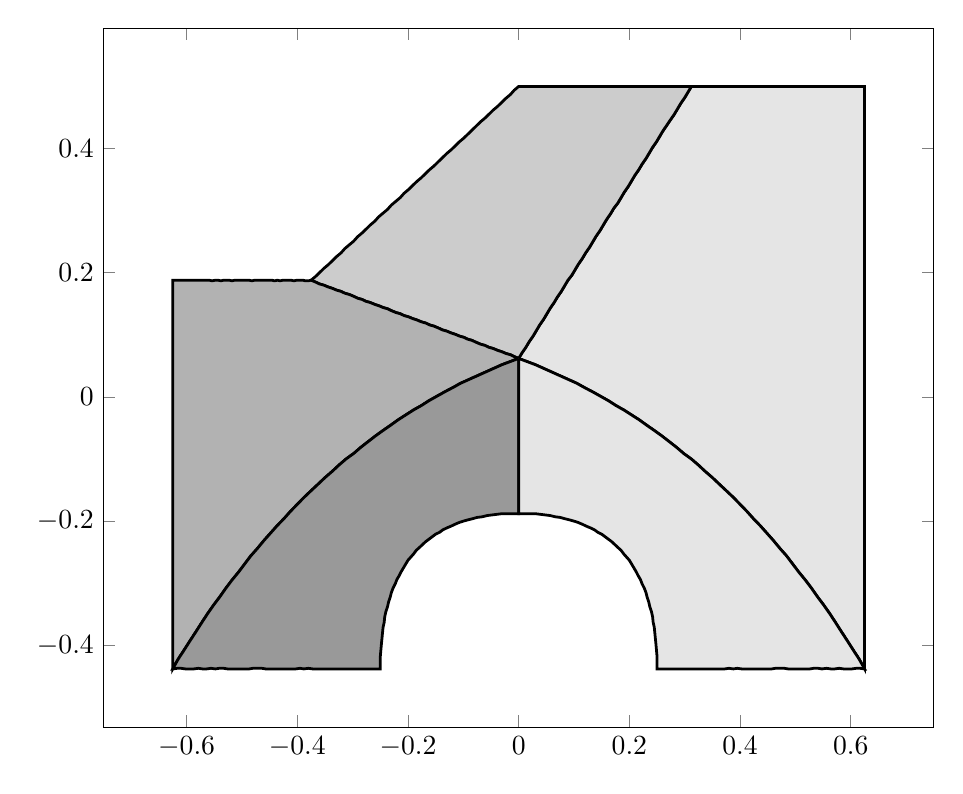 \begin{tikzpicture}%
\begin{axis}[width=1\textwidth]%
\addplot[fill=gray!20,line width=1pt] coordinates {%
(0.0,0.062)%
(0.015,0.057)%
(0.03,0.052)%
(0.045,0.046)%
(0.06,0.04)%
(0.075,0.034)%
(0.09,0.028)%
(0.105,0.022)%
(0.119,0.015)%
(0.134,0.008)%
(0.148,0.001)%
(0.162,-0.006)%
(0.176,-0.014)%
(0.19,-0.021)%
(0.204,-0.029)%
(0.218,-0.037)%
(0.232,-0.046)%
(0.245,-0.054)%
(0.259,-0.063)%
(0.272,-0.072)%
(0.285,-0.081)%
(0.298,-0.091)%
(0.312,-0.1)%
(0.325,-0.11)%
(0.337,-0.12)%
(0.35,-0.13)%
(0.363,-0.141)%
(0.375,-0.151)%
(0.388,-0.162)%
(0.4,-0.173)%
(0.412,-0.184)%
(0.424,-0.196)%
(0.436,-0.207)%
(0.448,-0.219)%
(0.46,-0.231)%
(0.472,-0.244)%
(0.484,-0.256)%
(0.495,-0.269)%
(0.506,-0.282)%
(0.518,-0.295)%
(0.529,-0.308)%
(0.54,-0.322)%
(0.551,-0.335)%
(0.562,-0.349)%
(0.573,-0.364)%
(0.583,-0.378)%
(0.594,-0.393)%
(0.604,-0.407)%
(0.615,-0.422)%
(0.625,-0.438)%
(0.625,-0.438)%
(0.625,-0.418)%
(0.625,-0.399)%
(0.625,-0.38)%
(0.625,-0.361)%
(0.625,-0.342)%
(0.625,-0.323)%
(0.625,-0.304)%
(0.625,-0.284)%
(0.625,-0.265)%
(0.625,-0.246)%
(0.625,-0.227)%
(0.625,-0.208)%
(0.625,-0.189)%
(0.625,-0.17)%
(0.625,-0.151)%
(0.625,-0.131)%
(0.625,-0.112)%
(0.625,-0.093)%
(0.625,-0.074)%
(0.625,-0.055)%
(0.625,-0.036)%
(0.625,-0.017)%
(0.625,0.003)%
(0.625,0.022)%
(0.625,0.041)%
(0.625,0.06)%
(0.625,0.079)%
(0.625,0.098)%
(0.625,0.117)%
(0.625,0.136)%
(0.625,0.156)%
(0.625,0.175)%
(0.625,0.194)%
(0.625,0.213)%
(0.625,0.232)%
(0.625,0.251)%
(0.625,0.27)%
(0.625,0.29)%
(0.625,0.309)%
(0.625,0.328)%
(0.625,0.347)%
(0.625,0.366)%
(0.625,0.385)%
(0.625,0.404)%
(0.625,0.423)%
(0.625,0.443)%
(0.625,0.462)%
(0.625,0.481)%
(0.625,0.5)%
(0.625,0.5)%
(0.619,0.5)%
(0.612,0.5)%
(0.606,0.5)%
(0.599,0.5)%
(0.593,0.5)%
(0.587,0.5)%
(0.58,0.5)%
(0.574,0.5)%
(0.568,0.5)%
(0.561,0.5)%
(0.555,0.5)%
(0.548,0.5)%
(0.542,0.5)%
(0.536,0.5)%
(0.529,0.5)%
(0.523,0.5)%
(0.517,0.5)%
(0.51,0.5)%
(0.504,0.5)%
(0.497,0.5)%
(0.491,0.5)%
(0.485,0.5)%
(0.478,0.5)%
(0.472,0.5)%
(0.466,0.5)%
(0.459,0.5)%
(0.453,0.5)%
(0.446,0.5)%
(0.44,0.5)%
(0.434,0.5)%
(0.427,0.5)%
(0.421,0.5)%
(0.415,0.5)%
(0.408,0.5)%
(0.402,0.5)%
(0.395,0.5)%
(0.389,0.5)%
(0.383,0.5)%
(0.376,0.5)%
(0.37,0.5)%
(0.364,0.5)%
(0.357,0.5)%
(0.351,0.5)%
(0.344,0.5)%
(0.338,0.5)%
(0.332,0.5)%
(0.325,0.5)%
(0.319,0.5)%
(0.312,0.5)%
(0.312,0.5)%
(0.306,0.491)%
(0.3,0.482)%
(0.293,0.473)%
(0.287,0.464)%
(0.281,0.455)%
(0.274,0.446)%
(0.268,0.438)%
(0.261,0.429)%
(0.255,0.42)%
(0.249,0.411)%
(0.242,0.402)%
(0.236,0.393)%
(0.23,0.384)%
(0.223,0.375)%
(0.217,0.366)%
(0.21,0.357)%
(0.204,0.348)%
(0.198,0.339)%
(0.191,0.33)%
(0.185,0.321)%
(0.179,0.312)%
(0.172,0.304)%
(0.166,0.295)%
(0.159,0.286)%
(0.153,0.277)%
(0.147,0.268)%
(0.14,0.259)%
(0.134,0.25)%
(0.128,0.241)%
(0.121,0.232)%
(0.115,0.223)%
(0.108,0.214)%
(0.102,0.205)%
(0.096,0.196)%
(0.089,0.188)%
(0.083,0.179)%
(0.077,0.17)%
(0.07,0.161)%
(0.064,0.152)%
(0.057,0.143)%
(0.051,0.134)%
(0.045,0.125)%
(0.038,0.116)%
(0.032,0.107)%
(0.026,0.098)%
(0.019,0.089)%
(0.013,0.08)%
(0.006,0.071)%
(0.0,0.062)%
};%
%
%
\addplot[fill=gray!40,line width=1pt] coordinates {%
(0.0,0.062)%
(0.006,0.071)%
(0.013,0.08)%
(0.019,0.089)%
(0.026,0.098)%
(0.032,0.107)%
(0.038,0.116)%
(0.045,0.125)%
(0.051,0.134)%
(0.057,0.143)%
(0.064,0.152)%
(0.07,0.161)%
(0.077,0.17)%
(0.083,0.179)%
(0.089,0.188)%
(0.096,0.196)%
(0.102,0.205)%
(0.108,0.214)%
(0.115,0.223)%
(0.121,0.232)%
(0.128,0.241)%
(0.134,0.25)%
(0.14,0.259)%
(0.147,0.268)%
(0.153,0.277)%
(0.159,0.286)%
(0.166,0.295)%
(0.172,0.304)%
(0.179,0.312)%
(0.185,0.321)%
(0.191,0.33)%
(0.198,0.339)%
(0.204,0.348)%
(0.21,0.357)%
(0.217,0.366)%
(0.223,0.375)%
(0.23,0.384)%
(0.236,0.393)%
(0.242,0.402)%
(0.249,0.411)%
(0.255,0.42)%
(0.261,0.429)%
(0.268,0.438)%
(0.274,0.446)%
(0.281,0.455)%
(0.287,0.464)%
(0.293,0.473)%
(0.3,0.482)%
(0.306,0.491)%
(0.312,0.5)%
(0.312,0.5)%
(0.306,0.5)%
(0.3,0.5)%
(0.293,0.5)%
(0.287,0.5)%
(0.281,0.5)%
(0.274,0.5)%
(0.268,0.5)%
(0.261,0.5)%
(0.255,0.5)%
(0.249,0.5)%
(0.242,0.5)%
(0.236,0.5)%
(0.23,0.5)%
(0.223,0.5)%
(0.217,0.5)%
(0.21,0.5)%
(0.204,0.5)%
(0.198,0.5)%
(0.191,0.5)%
(0.185,0.5)%
(0.179,0.5)%
(0.172,0.5)%
(0.166,0.5)%
(0.159,0.5)%
(0.153,0.5)%
(0.147,0.5)%
(0.14,0.5)%
(0.134,0.5)%
(0.128,0.5)%
(0.121,0.5)%
(0.115,0.5)%
(0.108,0.5)%
(0.102,0.5)%
(0.096,0.5)%
(0.089,0.5)%
(0.083,0.5)%
(0.077,0.5)%
(0.07,0.5)%
(0.064,0.5)%
(0.057,0.5)%
(0.051,0.5)%
(0.045,0.5)%
(0.038,0.5)%
(0.032,0.5)%
(0.026,0.5)%
(0.019,0.5)%
(0.013,0.5)%
(0.006,0.5)%
(0.0,0.5)%
(0.0,0.5)%
(-0.008,0.494)%
(-0.015,0.487)%
(-0.023,0.481)%
(-0.031,0.474)%
(-0.038,0.468)%
(-0.046,0.462)%
(-0.054,0.455)%
(-0.061,0.449)%
(-0.069,0.443)%
(-0.077,0.436)%
(-0.084,0.43)%
(-0.092,0.423)%
(-0.099,0.417)%
(-0.107,0.411)%
(-0.115,0.404)%
(-0.122,0.398)%
(-0.13,0.392)%
(-0.138,0.385)%
(-0.145,0.379)%
(-0.153,0.372)%
(-0.161,0.366)%
(-0.168,0.36)%
(-0.176,0.353)%
(-0.184,0.347)%
(-0.191,0.341)%
(-0.199,0.334)%
(-0.207,0.328)%
(-0.214,0.321)%
(-0.222,0.315)%
(-0.23,0.309)%
(-0.237,0.302)%
(-0.245,0.296)%
(-0.253,0.29)%
(-0.26,0.283)%
(-0.268,0.277)%
(-0.276,0.27)%
(-0.283,0.264)%
(-0.291,0.258)%
(-0.298,0.251)%
(-0.306,0.245)%
(-0.314,0.239)%
(-0.321,0.232)%
(-0.329,0.226)%
(-0.337,0.219)%
(-0.344,0.213)%
(-0.352,0.207)%
(-0.36,0.2)%
(-0.367,0.194)%
(-0.375,0.188)%
(-0.375,0.188)%
(-0.367,0.185)%
(-0.36,0.182)%
(-0.352,0.18)%
(-0.344,0.177)%
(-0.337,0.175)%
(-0.329,0.172)%
(-0.321,0.17)%
(-0.314,0.167)%
(-0.306,0.165)%
(-0.298,0.162)%
(-0.291,0.159)%
(-0.283,0.157)%
(-0.276,0.154)%
(-0.268,0.152)%
(-0.26,0.149)%
(-0.253,0.147)%
(-0.245,0.144)%
(-0.237,0.142)%
(-0.23,0.139)%
(-0.222,0.136)%
(-0.214,0.134)%
(-0.207,0.131)%
(-0.199,0.129)%
(-0.191,0.126)%
(-0.184,0.124)%
(-0.176,0.121)%
(-0.168,0.119)%
(-0.161,0.116)%
(-0.153,0.114)%
(-0.145,0.111)%
(-0.138,0.108)%
(-0.13,0.106)%
(-0.122,0.103)%
(-0.115,0.101)%
(-0.107,0.098)%
(-0.099,0.096)%
(-0.092,0.093)%
(-0.084,0.091)%
(-0.077,0.088)%
(-0.069,0.085)%
(-0.061,0.083)%
(-0.054,0.08)%
(-0.046,0.078)%
(-0.038,0.075)%
(-0.031,0.073)%
(-0.023,0.07)%
(-0.015,0.068)%
(-0.008,0.065)%
(0.0,0.062)%
};%
%
%
\addplot[fill=gray!60,line width=1pt] coordinates {%
(0.0,0.062)%
(-0.008,0.065)%
(-0.015,0.068)%
(-0.023,0.07)%
(-0.031,0.073)%
(-0.038,0.075)%
(-0.046,0.078)%
(-0.054,0.08)%
(-0.061,0.083)%
(-0.069,0.085)%
(-0.077,0.088)%
(-0.084,0.091)%
(-0.092,0.093)%
(-0.099,0.096)%
(-0.107,0.098)%
(-0.115,0.101)%
(-0.122,0.103)%
(-0.13,0.106)%
(-0.138,0.108)%
(-0.145,0.111)%
(-0.153,0.114)%
(-0.161,0.116)%
(-0.168,0.119)%
(-0.176,0.121)%
(-0.184,0.124)%
(-0.191,0.126)%
(-0.199,0.129)%
(-0.207,0.131)%
(-0.214,0.134)%
(-0.222,0.136)%
(-0.23,0.139)%
(-0.237,0.142)%
(-0.245,0.144)%
(-0.253,0.147)%
(-0.26,0.149)%
(-0.268,0.152)%
(-0.276,0.154)%
(-0.283,0.157)%
(-0.291,0.159)%
(-0.298,0.162)%
(-0.306,0.165)%
(-0.314,0.167)%
(-0.321,0.17)%
(-0.329,0.172)%
(-0.337,0.175)%
(-0.344,0.177)%
(-0.352,0.18)%
(-0.36,0.182)%
(-0.367,0.185)%
(-0.375,0.188)%
(-0.375,0.188)%
(-0.38,0.187)%
(-0.385,0.187)%
(-0.39,0.188)%
(-0.395,0.188)%
(-0.401,0.188)%
(-0.406,0.187)%
(-0.411,0.188)%
(-0.416,0.188)%
(-0.421,0.188)%
(-0.426,0.188)%
(-0.431,0.187)%
(-0.436,0.188)%
(-0.441,0.187)%
(-0.446,0.188)%
(-0.452,0.188)%
(-0.457,0.188)%
(-0.462,0.188)%
(-0.467,0.188)%
(-0.472,0.188)%
(-0.477,0.188)%
(-0.482,0.187)%
(-0.487,0.188)%
(-0.492,0.188)%
(-0.497,0.188)%
(-0.503,0.188)%
(-0.508,0.188)%
(-0.513,0.188)%
(-0.518,0.187)%
(-0.523,0.188)%
(-0.528,0.188)%
(-0.533,0.188)%
(-0.538,0.187)%
(-0.543,0.188)%
(-0.548,0.188)%
(-0.554,0.187)%
(-0.559,0.188)%
(-0.564,0.188)%
(-0.569,0.188)%
(-0.574,0.188)%
(-0.579,0.188)%
(-0.584,0.188)%
(-0.589,0.188)%
(-0.594,0.188)%
(-0.599,0.188)%
(-0.605,0.188)%
(-0.61,0.188)%
(-0.615,0.188)%
(-0.62,0.188)%
(-0.625,0.188)%
(-0.625,0.188)%
(-0.625,0.175)%
(-0.625,0.162)%
(-0.625,0.149)%
(-0.625,0.136)%
(-0.625,0.124)%
(-0.625,0.111)%
(-0.625,0.098)%
(-0.625,0.085)%
(-0.625,0.073)%
(-0.625,0.06)%
(-0.625,0.047)%
(-0.625,0.034)%
(-0.625,0.022)%
(-0.625,0.009)%
(-0.625,-0.004)%
(-0.625,-0.017)%
(-0.625,-0.029)%
(-0.625,-0.042)%
(-0.625,-0.055)%
(-0.625,-0.068)%
(-0.625,-0.08)%
(-0.625,-0.093)%
(-0.625,-0.106)%
(-0.625,-0.119)%
(-0.625,-0.131)%
(-0.625,-0.144)%
(-0.625,-0.157)%
(-0.625,-0.17)%
(-0.625,-0.182)%
(-0.625,-0.195)%
(-0.625,-0.208)%
(-0.625,-0.221)%
(-0.625,-0.233)%
(-0.625,-0.246)%
(-0.625,-0.259)%
(-0.625,-0.272)%
(-0.625,-0.284)%
(-0.625,-0.297)%
(-0.625,-0.31)%
(-0.625,-0.323)%
(-0.625,-0.335)%
(-0.625,-0.348)%
(-0.625,-0.361)%
(-0.625,-0.374)%
(-0.625,-0.386)%
(-0.625,-0.399)%
(-0.625,-0.412)%
(-0.625,-0.425)%
(-0.625,-0.438)%
(-0.625,-0.438)%
(-0.615,-0.422)%
(-0.604,-0.407)%
(-0.594,-0.393)%
(-0.583,-0.378)%
(-0.573,-0.364)%
(-0.562,-0.349)%
(-0.551,-0.335)%
(-0.54,-0.322)%
(-0.529,-0.308)%
(-0.518,-0.295)%
(-0.506,-0.282)%
(-0.495,-0.269)%
(-0.484,-0.256)%
(-0.472,-0.244)%
(-0.46,-0.231)%
(-0.448,-0.219)%
(-0.436,-0.207)%
(-0.424,-0.196)%
(-0.412,-0.184)%
(-0.4,-0.173)%
(-0.388,-0.162)%
(-0.375,-0.151)%
(-0.363,-0.141)%
(-0.35,-0.13)%
(-0.337,-0.12)%
(-0.325,-0.11)%
(-0.312,-0.1)%
(-0.298,-0.091)%
(-0.285,-0.081)%
(-0.272,-0.072)%
(-0.259,-0.063)%
(-0.245,-0.054)%
(-0.232,-0.046)%
(-0.218,-0.037)%
(-0.204,-0.029)%
(-0.19,-0.021)%
(-0.176,-0.014)%
(-0.162,-0.006)%
(-0.148,0.001)%
(-0.134,0.008)%
(-0.119,0.015)%
(-0.105,0.022)%
(-0.09,0.028)%
(-0.075,0.034)%
(-0.06,0.04)%
(-0.045,0.046)%
(-0.03,0.052)%
(-0.015,0.057)%
(0.0,0.062)%
};%
%
%
\addplot[fill=gray!80,line width=1pt] coordinates {%
(0.0,0.062)%
(-0.015,0.057)%
(-0.03,0.052)%
(-0.045,0.046)%
(-0.06,0.04)%
(-0.075,0.034)%
(-0.09,0.028)%
(-0.105,0.022)%
(-0.119,0.015)%
(-0.134,0.008)%
(-0.148,0.001)%
(-0.162,-0.006)%
(-0.176,-0.014)%
(-0.19,-0.021)%
(-0.204,-0.029)%
(-0.218,-0.037)%
(-0.232,-0.046)%
(-0.245,-0.054)%
(-0.259,-0.063)%
(-0.272,-0.072)%
(-0.285,-0.081)%
(-0.298,-0.091)%
(-0.312,-0.1)%
(-0.325,-0.11)%
(-0.337,-0.12)%
(-0.35,-0.13)%
(-0.363,-0.141)%
(-0.375,-0.151)%
(-0.388,-0.162)%
(-0.4,-0.173)%
(-0.412,-0.184)%
(-0.424,-0.196)%
(-0.436,-0.207)%
(-0.448,-0.219)%
(-0.46,-0.231)%
(-0.472,-0.244)%
(-0.484,-0.256)%
(-0.495,-0.269)%
(-0.506,-0.282)%
(-0.518,-0.295)%
(-0.529,-0.308)%
(-0.54,-0.322)%
(-0.551,-0.335)%
(-0.562,-0.349)%
(-0.573,-0.364)%
(-0.583,-0.378)%
(-0.594,-0.393)%
(-0.604,-0.407)%
(-0.615,-0.422)%
(-0.625,-0.438)%
(-0.625,-0.438)%
(-0.617,-0.437)%
(-0.61,-0.437)%
(-0.602,-0.438)%
(-0.594,-0.438)%
(-0.587,-0.438)%
(-0.579,-0.437)%
(-0.571,-0.438)%
(-0.564,-0.438)%
(-0.556,-0.437)%
(-0.548,-0.438)%
(-0.541,-0.437)%
(-0.533,-0.437)%
(-0.526,-0.438)%
(-0.518,-0.438)%
(-0.51,-0.438)%
(-0.503,-0.438)%
(-0.495,-0.438)%
(-0.487,-0.438)%
(-0.48,-0.437)%
(-0.472,-0.437)%
(-0.464,-0.437)%
(-0.457,-0.438)%
(-0.449,-0.438)%
(-0.441,-0.438)%
(-0.434,-0.438)%
(-0.426,-0.438)%
(-0.418,-0.438)%
(-0.411,-0.438)%
(-0.403,-0.438)%
(-0.395,-0.437)%
(-0.388,-0.438)%
(-0.38,-0.437)%
(-0.372,-0.438)%
(-0.365,-0.438)%
(-0.357,-0.438)%
(-0.349,-0.438)%
(-0.342,-0.438)%
(-0.334,-0.438)%
(-0.327,-0.438)%
(-0.319,-0.438)%
(-0.311,-0.438)%
(-0.304,-0.438)%
(-0.296,-0.438)%
(-0.288,-0.438)%
(-0.281,-0.438)%
(-0.273,-0.438)%
(-0.265,-0.438)%
(-0.258,-0.438)%
(-0.25,-0.438)%
(-0.25,-0.438)%
(-0.25,-0.427)%
(-0.25,-0.418)%
(-0.249,-0.408)%
(-0.248,-0.398)%
(-0.247,-0.389)%
(-0.246,-0.38)%
(-0.245,-0.371)%
(-0.243,-0.363)%
(-0.242,-0.354)%
(-0.24,-0.346)%
(-0.237,-0.338)%
(-0.235,-0.33)%
(-0.232,-0.322)%
(-0.23,-0.315)%
(-0.227,-0.308)%
(-0.223,-0.301)%
(-0.22,-0.294)%
(-0.216,-0.288)%
(-0.212,-0.281)%
(-0.208,-0.275)%
(-0.204,-0.269)%
(-0.2,-0.263)%
(-0.195,-0.258)%
(-0.19,-0.253)%
(-0.185,-0.247)%
(-0.18,-0.243)%
(-0.174,-0.238)%
(-0.168,-0.233)%
(-0.162,-0.229)%
(-0.156,-0.225)%
(-0.15,-0.221)%
(-0.143,-0.218)%
(-0.137,-0.214)%
(-0.13,-0.211)%
(-0.122,-0.208)%
(-0.115,-0.205)%
(-0.107,-0.202)%
(-0.1,-0.2)%
(-0.092,-0.198)%
(-0.083,-0.196)%
(-0.075,-0.194)%
(-0.066,-0.193)%
(-0.057,-0.191)%
(-0.048,-0.19)%
(-0.039,-0.189)%
(-0.03,-0.188)%
(-0.02,-0.188)%
(-0.01,-0.188)%
(0.0,-0.188)%
(0.0,-0.188)%
(0.0,-0.182)%
(0.0,-0.177)%
(0.0,-0.172)%
(0.0,-0.167)%
(0.0,-0.162)%
(0.0,-0.157)%
(0.0,-0.152)%
(0.0,-0.147)%
(0.0,-0.142)%
(0.0,-0.136)%
(0.0,-0.131)%
(0.0,-0.126)%
(0.0,-0.121)%
(0.0,-0.116)%
(0.0,-0.111)%
(0.0,-0.106)%
(0.0,-0.101)%
(0.0,-0.096)%
(0.0,-0.091)%
(0.0,-0.085)%
(0.0,-0.08)%
(0.0,-0.075)%
(0.0,-0.07)%
(0.0,-0.065)%
(0.0,-0.06)%
(0.0,-0.055)%
(0.0,-0.05)%
(0.0,-0.045)%
(0.0,-0.04)%
(0.0,-0.034)%
(0.0,-0.029)%
(0.0,-0.024)%
(0.0,-0.019)%
(0.0,-0.014)%
(0.0,-0.009)%
(0.0,-0.004)%
(0.0,0.001)%
(0.0,0.006)%
(0.0,0.011)%
(0.0,0.017)%
(0.0,0.022)%
(0.0,0.027)%
(0.0,0.032)%
(0.0,0.037)%
(0.0,0.042)%
(0.0,0.047)%
(0.0,0.052)%
(0.0,0.057)%
(0.0,0.062)%
};%
%
%
\addplot[fill=gray!20,line width=1pt] coordinates {%
(0.0,0.062)%
(0.0,0.057)%
(0.0,0.052)%
(0.0,0.047)%
(0.0,0.042)%
(0.0,0.037)%
(0.0,0.032)%
(0.0,0.027)%
(0.0,0.022)%
(0.0,0.017)%
(0.0,0.011)%
(0.0,0.006)%
(0.0,0.001)%
(0.0,-0.004)%
(0.0,-0.009)%
(0.0,-0.014)%
(0.0,-0.019)%
(0.0,-0.024)%
(0.0,-0.029)%
(0.0,-0.034)%
(0.0,-0.04)%
(0.0,-0.045)%
(0.0,-0.05)%
(0.0,-0.055)%
(0.0,-0.06)%
(0.0,-0.065)%
(0.0,-0.07)%
(0.0,-0.075)%
(0.0,-0.08)%
(0.0,-0.085)%
(0.0,-0.091)%
(0.0,-0.096)%
(0.0,-0.101)%
(0.0,-0.106)%
(0.0,-0.111)%
(0.0,-0.116)%
(0.0,-0.121)%
(0.0,-0.126)%
(0.0,-0.131)%
(0.0,-0.136)%
(0.0,-0.142)%
(0.0,-0.147)%
(0.0,-0.152)%
(0.0,-0.157)%
(0.0,-0.162)%
(0.0,-0.167)%
(0.0,-0.172)%
(0.0,-0.177)%
(0.0,-0.182)%
(0.0,-0.188)%
(0.0,-0.188)%
(0.01,-0.188)%
(0.02,-0.188)%
(0.03,-0.188)%
(0.039,-0.189)%
(0.048,-0.19)%
(0.057,-0.191)%
(0.066,-0.193)%
(0.075,-0.194)%
(0.083,-0.196)%
(0.092,-0.198)%
(0.1,-0.2)%
(0.107,-0.202)%
(0.115,-0.205)%
(0.122,-0.208)%
(0.13,-0.211)%
(0.137,-0.214)%
(0.143,-0.218)%
(0.15,-0.221)%
(0.156,-0.225)%
(0.162,-0.229)%
(0.168,-0.233)%
(0.174,-0.238)%
(0.18,-0.243)%
(0.185,-0.247)%
(0.19,-0.253)%
(0.195,-0.258)%
(0.2,-0.263)%
(0.204,-0.269)%
(0.208,-0.275)%
(0.212,-0.281)%
(0.216,-0.288)%
(0.22,-0.294)%
(0.223,-0.301)%
(0.227,-0.308)%
(0.23,-0.315)%
(0.232,-0.322)%
(0.235,-0.33)%
(0.237,-0.338)%
(0.24,-0.346)%
(0.242,-0.354)%
(0.243,-0.363)%
(0.245,-0.371)%
(0.246,-0.38)%
(0.247,-0.389)%
(0.248,-0.398)%
(0.249,-0.408)%
(0.25,-0.418)%
(0.25,-0.427)%
(0.25,-0.438)%
(0.25,-0.438)%
(0.258,-0.438)%
(0.265,-0.438)%
(0.273,-0.438)%
(0.281,-0.438)%
(0.288,-0.438)%
(0.296,-0.438)%
(0.304,-0.438)%
(0.311,-0.438)%
(0.319,-0.438)%
(0.327,-0.438)%
(0.334,-0.438)%
(0.342,-0.438)%
(0.349,-0.438)%
(0.357,-0.438)%
(0.365,-0.438)%
(0.372,-0.438)%
(0.38,-0.437)%
(0.388,-0.438)%
(0.395,-0.437)%
(0.403,-0.438)%
(0.411,-0.438)%
(0.418,-0.438)%
(0.426,-0.438)%
(0.434,-0.438)%
(0.441,-0.438)%
(0.449,-0.438)%
(0.457,-0.438)%
(0.464,-0.437)%
(0.472,-0.437)%
(0.48,-0.437)%
(0.487,-0.438)%
(0.495,-0.438)%
(0.503,-0.438)%
(0.51,-0.438)%
(0.518,-0.438)%
(0.526,-0.438)%
(0.533,-0.437)%
(0.541,-0.437)%
(0.548,-0.438)%
(0.556,-0.437)%
(0.564,-0.438)%
(0.571,-0.438)%
(0.579,-0.437)%
(0.587,-0.438)%
(0.594,-0.438)%
(0.602,-0.438)%
(0.61,-0.437)%
(0.617,-0.437)%
(0.625,-0.438)%
(0.625,-0.438)%
(0.615,-0.422)%
(0.604,-0.407)%
(0.594,-0.393)%
(0.583,-0.378)%
(0.573,-0.364)%
(0.562,-0.349)%
(0.551,-0.335)%
(0.54,-0.322)%
(0.529,-0.308)%
(0.518,-0.295)%
(0.506,-0.282)%
(0.495,-0.269)%
(0.484,-0.256)%
(0.472,-0.244)%
(0.46,-0.231)%
(0.448,-0.219)%
(0.436,-0.207)%
(0.424,-0.196)%
(0.412,-0.184)%
(0.4,-0.173)%
(0.388,-0.162)%
(0.375,-0.151)%
(0.363,-0.141)%
(0.35,-0.13)%
(0.337,-0.12)%
(0.325,-0.11)%
(0.312,-0.1)%
(0.298,-0.091)%
(0.285,-0.081)%
(0.272,-0.072)%
(0.259,-0.063)%
(0.245,-0.054)%
(0.232,-0.046)%
(0.218,-0.037)%
(0.204,-0.029)%
(0.19,-0.021)%
(0.176,-0.014)%
(0.162,-0.006)%
(0.148,0.001)%
(0.134,0.008)%
(0.119,0.015)%
(0.105,0.022)%
(0.09,0.028)%
(0.075,0.034)%
(0.06,0.04)%
(0.045,0.046)%
(0.03,0.052)%
(0.015,0.057)%
(0.0,0.062)%
};%
%
%
\end{axis}%
\end{tikzpicture}%
